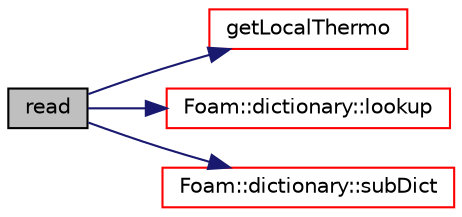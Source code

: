 digraph "read"
{
  bgcolor="transparent";
  edge [fontname="Helvetica",fontsize="10",labelfontname="Helvetica",labelfontsize="10"];
  node [fontname="Helvetica",fontsize="10",shape=record];
  rankdir="LR";
  Node1 [label="read",height=0.2,width=0.4,color="black", fillcolor="grey75", style="filled", fontcolor="black"];
  Node1 -> Node2 [color="midnightblue",fontsize="10",style="solid",fontname="Helvetica"];
  Node2 [label="getLocalThermo",height=0.2,width=0.4,color="red",URL="$a01096.html#af1f28e12b2418ed2c2c70e972128b844",tooltip="Return thermo based on index. "];
  Node1 -> Node3 [color="midnightblue",fontsize="10",style="solid",fontname="Helvetica"];
  Node3 [label="Foam::dictionary::lookup",height=0.2,width=0.4,color="red",URL="$a00523.html#a8baab402d653d6e789f67c57e23a5b59",tooltip="Find and return an entry data stream. "];
  Node1 -> Node4 [color="midnightblue",fontsize="10",style="solid",fontname="Helvetica"];
  Node4 [label="Foam::dictionary::subDict",height=0.2,width=0.4,color="red",URL="$a00523.html#a42a549aa3e2c88399585b6462f6dbeb3",tooltip="Find and return a sub-dictionary. "];
}
